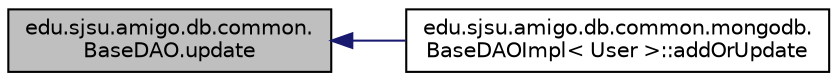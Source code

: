 digraph "edu.sjsu.amigo.db.common.BaseDAO.update"
{
  edge [fontname="Helvetica",fontsize="10",labelfontname="Helvetica",labelfontsize="10"];
  node [fontname="Helvetica",fontsize="10",shape=record];
  rankdir="LR";
  Node11 [label="edu.sjsu.amigo.db.common.\lBaseDAO.update",height=0.2,width=0.4,color="black", fillcolor="grey75", style="filled", fontcolor="black"];
  Node11 -> Node12 [dir="back",color="midnightblue",fontsize="10",style="solid"];
  Node12 [label="edu.sjsu.amigo.db.common.mongodb.\lBaseDAOImpl\< User \>::addOrUpdate",height=0.2,width=0.4,color="black", fillcolor="white", style="filled",URL="$classedu_1_1sjsu_1_1amigo_1_1db_1_1common_1_1mongodb_1_1_base_d_a_o_impl.html#af9d483046160700cea18a20a7817cd3a"];
}
